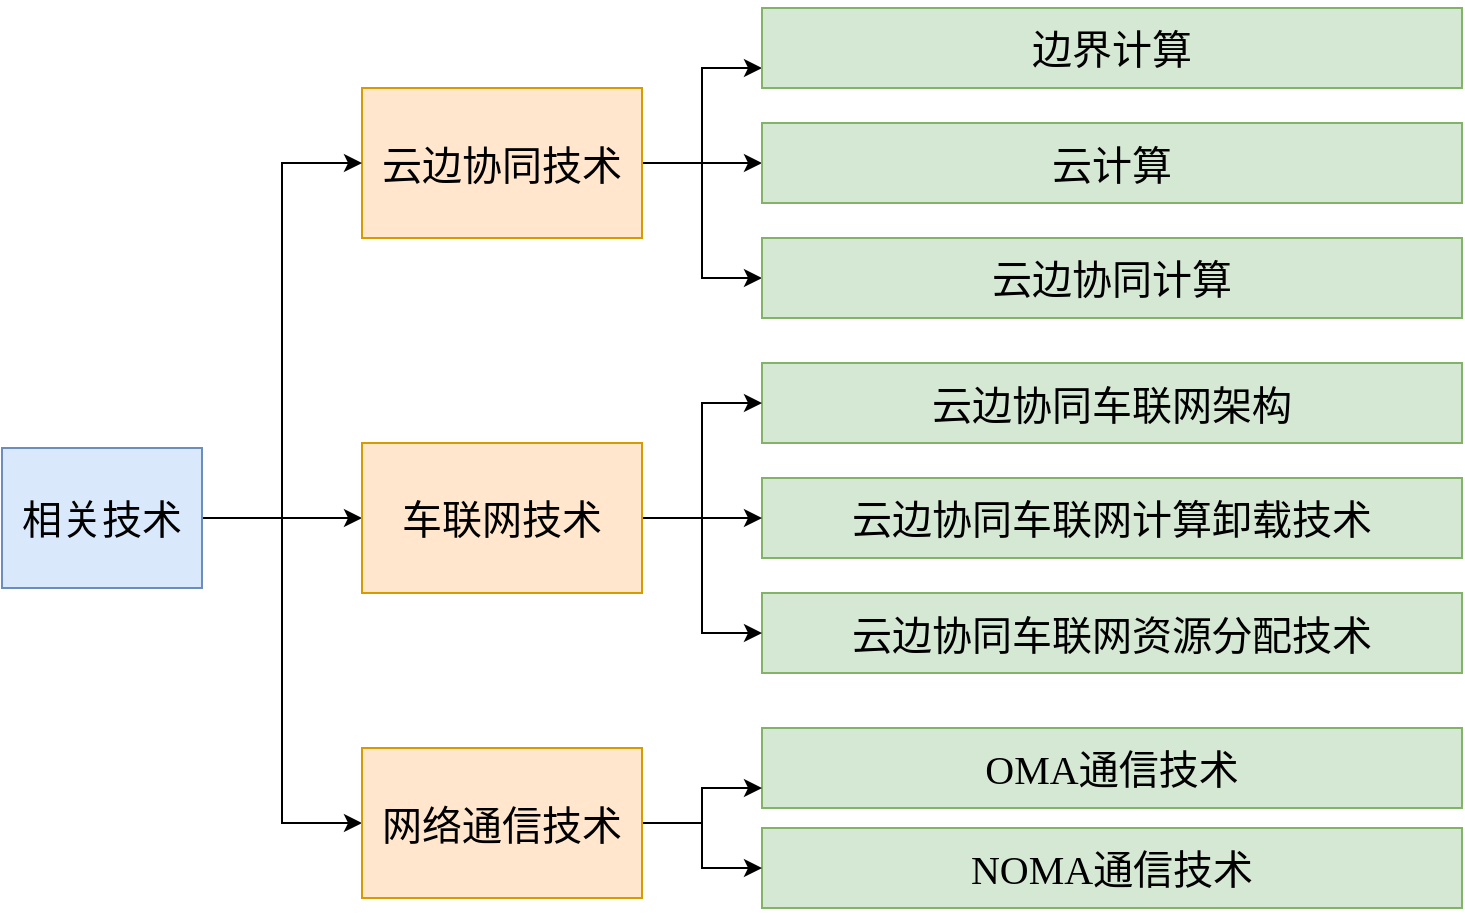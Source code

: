 <mxfile version="26.1.3">
  <diagram name="第 1 页" id="5QAW8TJ9fIxs87AQKnce">
    <mxGraphModel dx="1434" dy="738" grid="1" gridSize="10" guides="1" tooltips="1" connect="1" arrows="1" fold="1" page="1" pageScale="1" pageWidth="735" pageHeight="465" math="0" shadow="0">
      <root>
        <mxCell id="0" />
        <mxCell id="1" parent="0" />
        <mxCell id="n7sWC-3UwM7c74jMajDk-1" style="edgeStyle=orthogonalEdgeStyle;rounded=0;orthogonalLoop=1;jettySize=auto;html=1;exitX=1;exitY=0.5;exitDx=0;exitDy=0;entryX=0;entryY=0.5;entryDx=0;entryDy=0;" parent="1" source="n7sWC-3UwM7c74jMajDk-4" target="n7sWC-3UwM7c74jMajDk-9" edge="1">
          <mxGeometry relative="1" as="geometry" />
        </mxCell>
        <mxCell id="n7sWC-3UwM7c74jMajDk-2" style="edgeStyle=orthogonalEdgeStyle;rounded=0;orthogonalLoop=1;jettySize=auto;html=1;exitX=1;exitY=0.5;exitDx=0;exitDy=0;entryX=0;entryY=0.5;entryDx=0;entryDy=0;" parent="1" source="n7sWC-3UwM7c74jMajDk-4" target="n7sWC-3UwM7c74jMajDk-11" edge="1">
          <mxGeometry relative="1" as="geometry" />
        </mxCell>
        <mxCell id="n7sWC-3UwM7c74jMajDk-3" style="edgeStyle=orthogonalEdgeStyle;rounded=0;orthogonalLoop=1;jettySize=auto;html=1;exitX=1;exitY=0.5;exitDx=0;exitDy=0;entryX=0;entryY=0.75;entryDx=0;entryDy=0;" parent="1" source="n7sWC-3UwM7c74jMajDk-4" target="n7sWC-3UwM7c74jMajDk-10" edge="1">
          <mxGeometry relative="1" as="geometry" />
        </mxCell>
        <mxCell id="n7sWC-3UwM7c74jMajDk-4" value="&lt;p class=&quot;MsoNormal&quot;&gt;&lt;span style=&quot;font-family: 宋体; font-size: 20px;&quot;&gt;云边协同技术&lt;/span&gt;&lt;/p&gt;" style="rounded=0;whiteSpace=wrap;html=1;fillColor=#ffe6cc;strokeColor=#d79b00;" parent="1" vertex="1">
          <mxGeometry x="180" y="50" width="140" height="75" as="geometry" />
        </mxCell>
        <mxCell id="n7sWC-3UwM7c74jMajDk-5" style="edgeStyle=orthogonalEdgeStyle;rounded=0;orthogonalLoop=1;jettySize=auto;html=1;entryX=0;entryY=0.5;entryDx=0;entryDy=0;" parent="1" source="n7sWC-3UwM7c74jMajDk-8" target="n7sWC-3UwM7c74jMajDk-23" edge="1">
          <mxGeometry relative="1" as="geometry" />
        </mxCell>
        <mxCell id="n7sWC-3UwM7c74jMajDk-6" style="edgeStyle=orthogonalEdgeStyle;rounded=0;orthogonalLoop=1;jettySize=auto;html=1;entryX=0;entryY=0.5;entryDx=0;entryDy=0;" parent="1" source="n7sWC-3UwM7c74jMajDk-8" target="n7sWC-3UwM7c74jMajDk-4" edge="1">
          <mxGeometry relative="1" as="geometry" />
        </mxCell>
        <mxCell id="n7sWC-3UwM7c74jMajDk-7" style="edgeStyle=orthogonalEdgeStyle;rounded=0;orthogonalLoop=1;jettySize=auto;html=1;entryX=0;entryY=0.5;entryDx=0;entryDy=0;" parent="1" source="n7sWC-3UwM7c74jMajDk-8" target="n7sWC-3UwM7c74jMajDk-19" edge="1">
          <mxGeometry relative="1" as="geometry" />
        </mxCell>
        <mxCell id="n7sWC-3UwM7c74jMajDk-8" value="&lt;span style=&quot;font-family: 宋体; font-size: 20px;&quot;&gt;相关技术&lt;/span&gt;" style="rounded=0;whiteSpace=wrap;html=1;fillColor=#dae8fc;strokeColor=#6c8ebf;" parent="1" vertex="1">
          <mxGeometry y="230" width="100" height="70" as="geometry" />
        </mxCell>
        <mxCell id="n7sWC-3UwM7c74jMajDk-9" value="&lt;span style=&quot;font-family: 宋体; font-size: 20px;&quot;&gt;云计算&lt;/span&gt;" style="rounded=0;whiteSpace=wrap;html=1;fillColor=#d5e8d4;strokeColor=#82b366;" parent="1" vertex="1">
          <mxGeometry x="380" y="67.5" width="350" height="40" as="geometry" />
        </mxCell>
        <mxCell id="n7sWC-3UwM7c74jMajDk-10" value="&lt;p class=&quot;MsoNormal&quot;&gt;&lt;span style=&quot;font-size: 20px;&quot;&gt;&lt;font style=&quot;vertical-align: inherit;&quot;&gt;&lt;font face=&quot;宋体&quot; style=&quot;vertical-align: inherit;&quot;&gt;边界计算&lt;/font&gt;&lt;/font&gt;&lt;/span&gt;&lt;/p&gt;" style="rounded=0;whiteSpace=wrap;html=1;fillColor=#d5e8d4;strokeColor=#82b366;" parent="1" vertex="1">
          <mxGeometry x="380" y="10" width="350" height="40" as="geometry" />
        </mxCell>
        <mxCell id="n7sWC-3UwM7c74jMajDk-11" value="&lt;span style=&quot;font-family: 宋体; font-size: 20px;&quot;&gt;云边协同&lt;/span&gt;&lt;span style=&quot;font-family: 宋体; font-size: 20px;&quot;&gt;计算&lt;/span&gt;" style="rounded=0;whiteSpace=wrap;html=1;fillColor=#d5e8d4;strokeColor=#82b366;" parent="1" vertex="1">
          <mxGeometry x="380" y="125" width="350" height="40" as="geometry" />
        </mxCell>
        <mxCell id="n7sWC-3UwM7c74jMajDk-12" value="&lt;span style=&quot;font-family: 宋体; font-size: 20px;&quot;&gt;云边协同车联网架构&lt;/span&gt;" style="rounded=0;whiteSpace=wrap;html=1;fillColor=#d5e8d4;strokeColor=#82b366;" parent="1" vertex="1">
          <mxGeometry x="380" y="187.5" width="350" height="40" as="geometry" />
        </mxCell>
        <mxCell id="n7sWC-3UwM7c74jMajDk-13" value="&lt;p style=&quot;text-indent:0.0pt;mso-char-indent-count:0.0;&quot; class=&quot;15&quot;&gt;&lt;span style=&quot;font-family: 宋体; font-size: 20px;&quot;&gt;云边协同车联网资源分配技术&lt;/span&gt;&lt;/p&gt;" style="rounded=0;whiteSpace=wrap;html=1;fillColor=#d5e8d4;strokeColor=#82b366;" parent="1" vertex="1">
          <mxGeometry x="380" y="302.5" width="350" height="40" as="geometry" />
        </mxCell>
        <mxCell id="n7sWC-3UwM7c74jMajDk-14" value="&lt;p class=&quot;MsoNormal&quot;&gt;&lt;span style=&quot;font-family: 宋体; font-size: 20px;&quot;&gt;云边协同车联网计算卸载技术&lt;/span&gt;&lt;/p&gt;" style="rounded=0;whiteSpace=wrap;html=1;fillColor=#d5e8d4;strokeColor=#82b366;" parent="1" vertex="1">
          <mxGeometry x="380" y="245" width="350" height="40" as="geometry" />
        </mxCell>
        <mxCell id="n7sWC-3UwM7c74jMajDk-15" value="&lt;p class=&quot;MsoNormal&quot;&gt;&lt;span style=&quot;font-size: 20px;&quot;&gt;&lt;font face=&quot;Times New Roman&quot;&gt;OMA&lt;/font&gt;&lt;/span&gt;&lt;span style=&quot;font-family: 宋体; font-size: 20px;&quot;&gt;通信技术&lt;/span&gt;&lt;/p&gt;" style="rounded=0;whiteSpace=wrap;html=1;fillColor=#d5e8d4;strokeColor=#82b366;" parent="1" vertex="1">
          <mxGeometry x="380" y="370" width="350" height="40" as="geometry" />
        </mxCell>
        <mxCell id="n7sWC-3UwM7c74jMajDk-16" value="&lt;p class=&quot;MsoNormal&quot;&gt;&lt;span style=&quot;font-size: 20px;&quot;&gt;&lt;font face=&quot;Times New Roman&quot;&gt;NOMA&lt;/font&gt;&lt;/span&gt;&lt;span style=&quot;font-family: 宋体; font-size: 20px;&quot;&gt;通信技术&lt;/span&gt;&lt;/p&gt;" style="rounded=0;whiteSpace=wrap;html=1;fillColor=#d5e8d4;strokeColor=#82b366;" parent="1" vertex="1">
          <mxGeometry x="380" y="420" width="350" height="40" as="geometry" />
        </mxCell>
        <mxCell id="n7sWC-3UwM7c74jMajDk-17" style="edgeStyle=orthogonalEdgeStyle;rounded=0;orthogonalLoop=1;jettySize=auto;html=1;exitX=1;exitY=0.5;exitDx=0;exitDy=0;entryX=0;entryY=0.75;entryDx=0;entryDy=0;" parent="1" source="n7sWC-3UwM7c74jMajDk-19" target="n7sWC-3UwM7c74jMajDk-15" edge="1">
          <mxGeometry relative="1" as="geometry" />
        </mxCell>
        <mxCell id="n7sWC-3UwM7c74jMajDk-18" style="edgeStyle=orthogonalEdgeStyle;rounded=0;orthogonalLoop=1;jettySize=auto;html=1;exitX=1;exitY=0.5;exitDx=0;exitDy=0;" parent="1" source="n7sWC-3UwM7c74jMajDk-19" target="n7sWC-3UwM7c74jMajDk-16" edge="1">
          <mxGeometry relative="1" as="geometry" />
        </mxCell>
        <mxCell id="n7sWC-3UwM7c74jMajDk-19" value="&lt;p class=&quot;MsoNormal&quot;&gt;&lt;span style=&quot;font-family: 宋体; font-size: 20px;&quot;&gt;网络通信技术&lt;/span&gt;&lt;/p&gt;" style="rounded=0;whiteSpace=wrap;html=1;fillColor=#ffe6cc;strokeColor=#d79b00;" parent="1" vertex="1">
          <mxGeometry x="180" y="380" width="140" height="75" as="geometry" />
        </mxCell>
        <mxCell id="n7sWC-3UwM7c74jMajDk-20" style="edgeStyle=orthogonalEdgeStyle;rounded=0;orthogonalLoop=1;jettySize=auto;html=1;exitX=1;exitY=0.5;exitDx=0;exitDy=0;entryX=0;entryY=0.5;entryDx=0;entryDy=0;" parent="1" source="n7sWC-3UwM7c74jMajDk-23" target="n7sWC-3UwM7c74jMajDk-14" edge="1">
          <mxGeometry relative="1" as="geometry" />
        </mxCell>
        <mxCell id="n7sWC-3UwM7c74jMajDk-21" style="edgeStyle=orthogonalEdgeStyle;rounded=0;orthogonalLoop=1;jettySize=auto;html=1;exitX=1;exitY=0.5;exitDx=0;exitDy=0;entryX=0;entryY=0.5;entryDx=0;entryDy=0;" parent="1" source="n7sWC-3UwM7c74jMajDk-23" target="n7sWC-3UwM7c74jMajDk-12" edge="1">
          <mxGeometry relative="1" as="geometry" />
        </mxCell>
        <mxCell id="n7sWC-3UwM7c74jMajDk-22" style="edgeStyle=orthogonalEdgeStyle;rounded=0;orthogonalLoop=1;jettySize=auto;html=1;exitX=1;exitY=0.5;exitDx=0;exitDy=0;entryX=0;entryY=0.5;entryDx=0;entryDy=0;" parent="1" source="n7sWC-3UwM7c74jMajDk-23" target="n7sWC-3UwM7c74jMajDk-13" edge="1">
          <mxGeometry relative="1" as="geometry" />
        </mxCell>
        <mxCell id="n7sWC-3UwM7c74jMajDk-23" value="&lt;p class=&quot;MsoNormal&quot;&gt;&lt;span style=&quot;font-family: 宋体; font-size: 20px;&quot;&gt;车联网技术&lt;/span&gt;&lt;/p&gt;" style="rounded=0;whiteSpace=wrap;html=1;fillColor=#ffe6cc;strokeColor=#d79b00;" parent="1" vertex="1">
          <mxGeometry x="180" y="227.5" width="140" height="75" as="geometry" />
        </mxCell>
      </root>
    </mxGraphModel>
  </diagram>
</mxfile>
